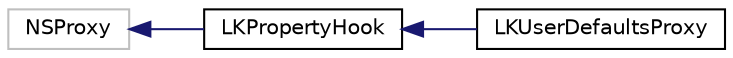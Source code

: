 digraph "Graphical Class Hierarchy"
{
  edge [fontname="Helvetica",fontsize="10",labelfontname="Helvetica",labelfontsize="10"];
  node [fontname="Helvetica",fontsize="10",shape=record];
  rankdir="LR";
  Node41 [label="NSProxy",height=0.2,width=0.4,color="grey75", fillcolor="white", style="filled"];
  Node41 -> Node0 [dir="back",color="midnightblue",fontsize="10",style="solid",fontname="Helvetica"];
  Node0 [label="LKPropertyHook",height=0.2,width=0.4,color="black", fillcolor="white", style="filled",URL="$interface_l_k_property_hook.html"];
  Node0 -> Node1 [dir="back",color="midnightblue",fontsize="10",style="solid",fontname="Helvetica"];
  Node1 [label="LKUserDefaultsProxy",height=0.2,width=0.4,color="black", fillcolor="white", style="filled",URL="$interface_l_k_user_defaults_proxy.html"];
}
